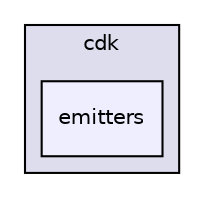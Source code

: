 digraph "src/cdk/emitters" {
  compound=true
  node [ fontsize="10", fontname="Helvetica"];
  edge [ labelfontsize="10", labelfontname="Helvetica"];
  subgraph clusterdir_49a37ae774775ec745da5a4116d1edf4 {
    graph [ bgcolor="#ddddee", pencolor="black", label="cdk" fontname="Helvetica", fontsize="10", URL="dir_49a37ae774775ec745da5a4116d1edf4.html"]
  dir_232d011097d79bbdea935ac219ae0b5c [shape=box, label="emitters", style="filled", fillcolor="#eeeeff", pencolor="black", URL="dir_232d011097d79bbdea935ac219ae0b5c.html"];
  }
}
